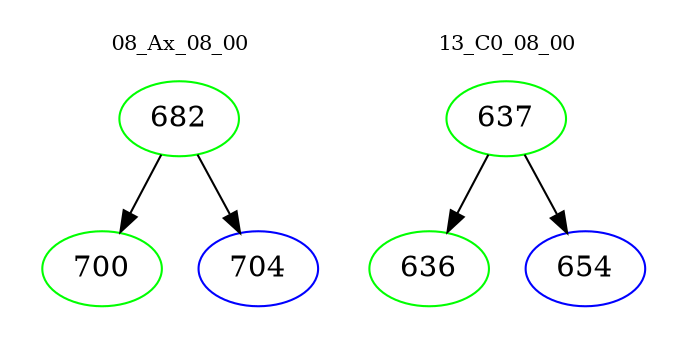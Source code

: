 digraph{
subgraph cluster_0 {
color = white
label = "08_Ax_08_00";
fontsize=10;
T0_682 [label="682", color="green"]
T0_682 -> T0_700 [color="black"]
T0_700 [label="700", color="green"]
T0_682 -> T0_704 [color="black"]
T0_704 [label="704", color="blue"]
}
subgraph cluster_1 {
color = white
label = "13_C0_08_00";
fontsize=10;
T1_637 [label="637", color="green"]
T1_637 -> T1_636 [color="black"]
T1_636 [label="636", color="green"]
T1_637 -> T1_654 [color="black"]
T1_654 [label="654", color="blue"]
}
}
